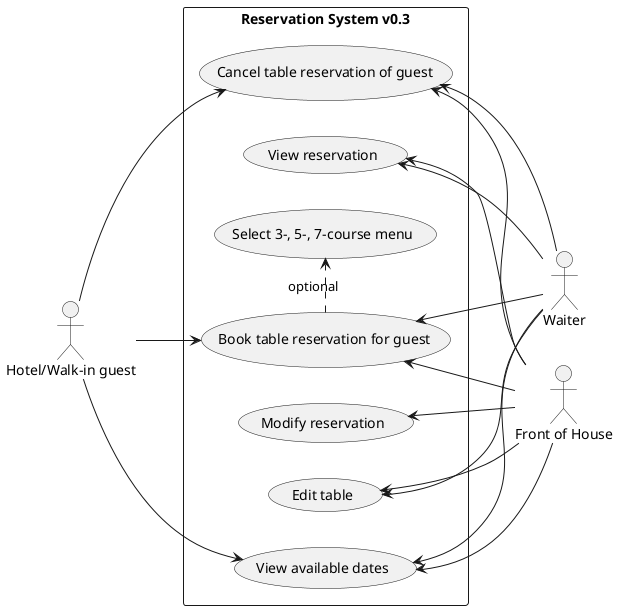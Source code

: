 @startuml

left to right direction

actor "Front of House" as FoH
actor Waiter
actor "Hotel/Walk-in guest" as Guest

rectangle "Reservation System v0.3" {
    (View available dates) as (TableAll)
    (Book table reservation for guest) as (TableBook)
    (Select 3-, 5-, 7-course menu) as (TableCourse)
    (Cancel table reservation of guest) as (TableCancel)
    (Edit table) as (EditTable)
    (View reservation) as (ViewReservation)
    (Modify reservation) as (ModifyReservation)

    Guest --> (TableAll)
    Guest --> (TableBook)
    (TableBook) .> (TableCourse) : optional
    Guest --> (TableCancel)

    (TableAll) <-- Waiter
    (TableBook) <-- Waiter
    (TableCancel) <-- Waiter
    (EditTable) <--  Waiter
    (ViewReservation) <--  Waiter

    (TableAll) <-- FoH
    (TableBook) <-- FoH
    (TableCancel) <-- FoH
    (EditTable) <--  FoH
    (ViewReservation) <--  FoH
    (ModifyReservation) <--  FoH
}

@enduml
